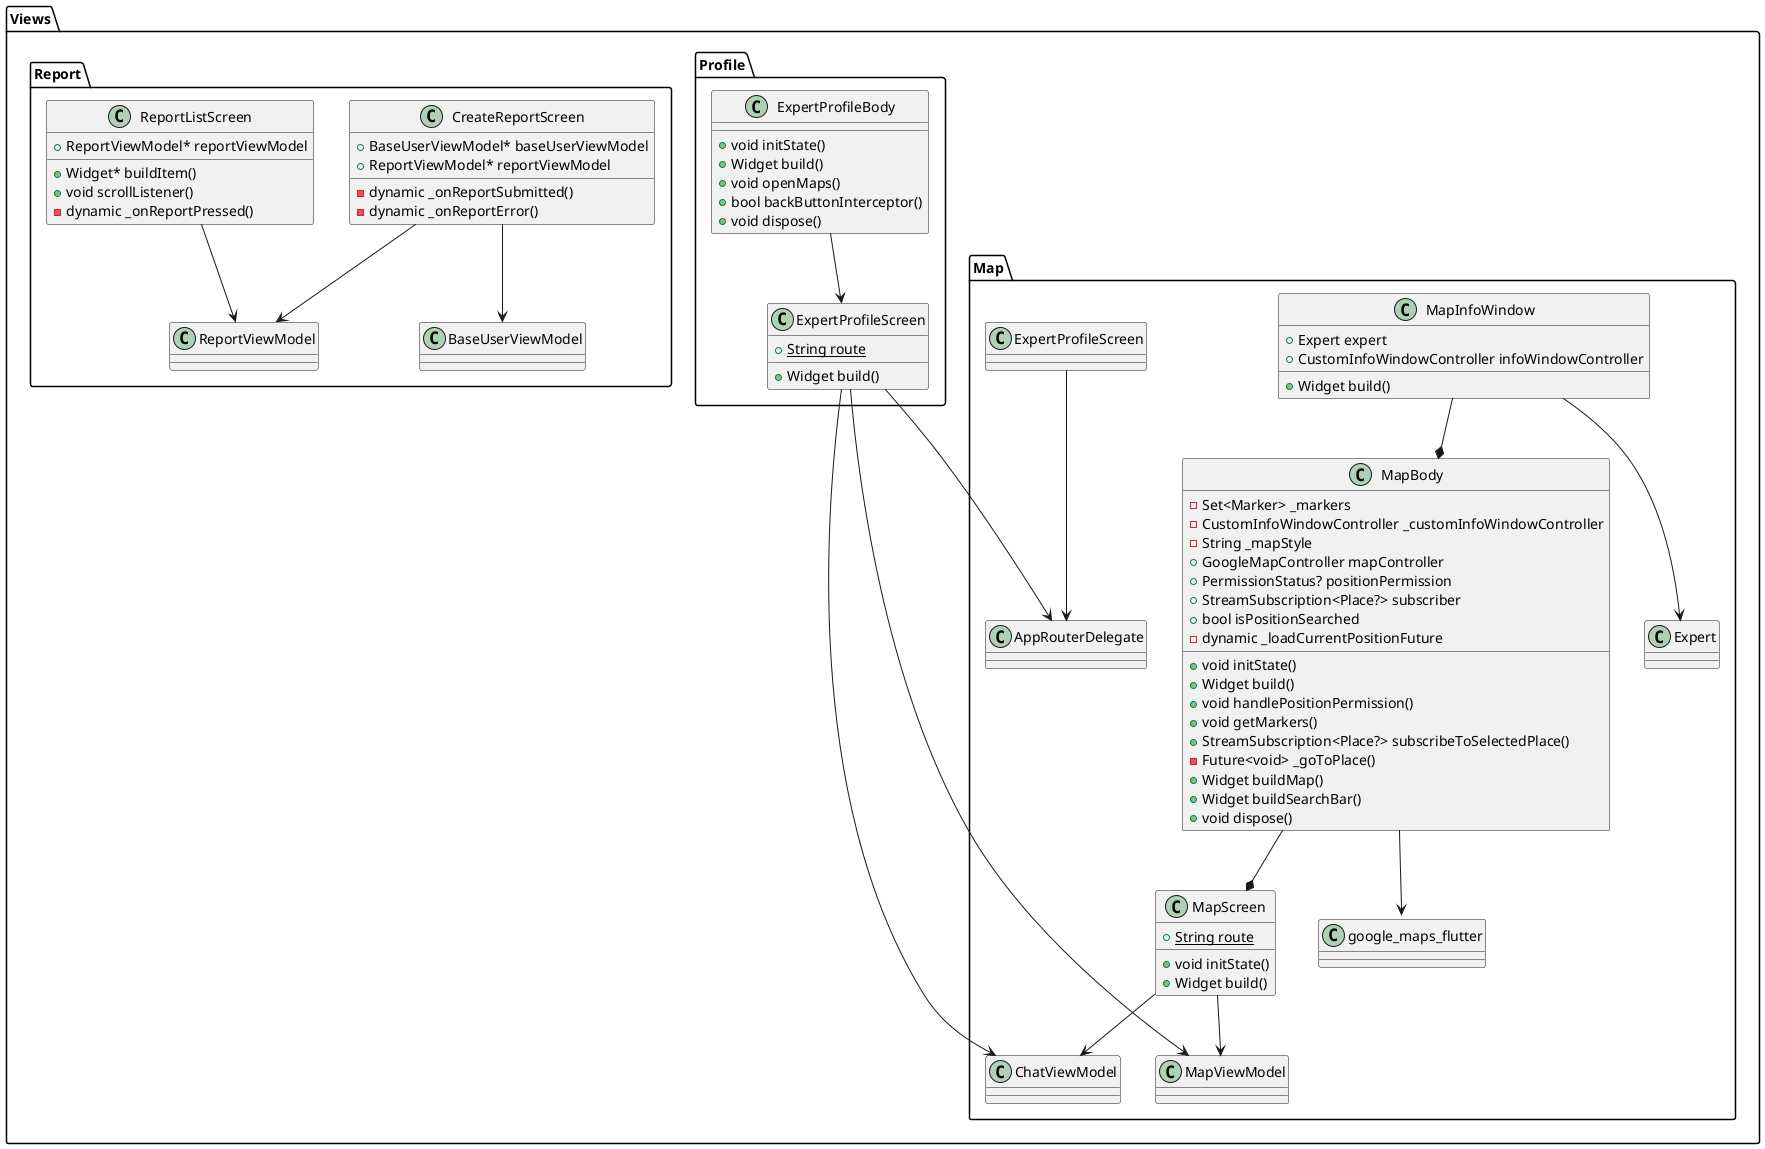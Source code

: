 @startuml ViwesUML
package Views {
    package Map {
        class "MapScreen" {
            {static} +String route
            +void initState()
            +Widget build()
        }
        "MapScreen" --> "MapViewModel"
        "MapScreen" --> "ChatViewModel"
        "ExpertProfileScreen" --> "AppRouterDelegate"

        class "MapBody" {
            -Set<Marker> _markers
            -CustomInfoWindowController _customInfoWindowController
            -String _mapStyle
            +GoogleMapController mapController
            +PermissionStatus? positionPermission
            +StreamSubscription<Place?> subscriber
            +bool isPositionSearched
            -dynamic _loadCurrentPositionFuture
            +void initState()
            +Widget build()
            +void handlePositionPermission()
            +void getMarkers()
            +StreamSubscription<Place?> subscribeToSelectedPlace()
            -Future<void> _goToPlace()
            +Widget buildMap()
            +Widget buildSearchBar()
            +void dispose()
        }
        "MapBody" --* "MapScreen"
        "MapBody" --> "google_maps_flutter::GoogleMapController"

        class "MapInfoWindow" {
            +Expert expert
            +CustomInfoWindowController infoWindowController
            +Widget build()
        }
        "MapInfoWindow" --* "MapBody"
        "MapInfoWindow" --> "Expert"
    }

    package Profile {
        class "ExpertProfileScreen" {
            {static} +String route
            +Widget build()
        }
        "ExpertProfileScreen" --> "MapViewModel"
        "ExpertProfileScreen" --> "ChatViewModel"
        "ExpertProfileScreen" --> "AppRouterDelegate"

        class "ExpertProfileBody" {
            +void initState()
            +Widget build()
            +void openMaps()
            +bool backButtonInterceptor()
            +void dispose()
        }
        "ExpertProfileBody" --> "ExpertProfileScreen"
    }

    package Report {
        class "CreateReportScreen" {
            +BaseUserViewModel* baseUserViewModel
            +ReportViewModel* reportViewModel
            -dynamic _onReportSubmitted()
            -dynamic _onReportError()
        }
        "CreateReportScreen" --> "BaseUserViewModel"
        "CreateReportScreen" --> "ReportViewModel"

        class "ReportListScreen" {
            +ReportViewModel* reportViewModel
            +Widget* buildItem()
            +void scrollListener()
            -dynamic _onReportPressed()
        }
        "ReportListScreen" --> "ReportViewModel"
    }
}
@enduml